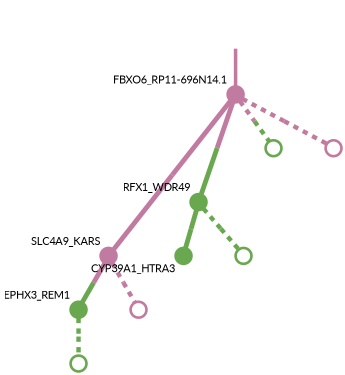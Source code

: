 strict digraph  {
graph[splines=false]; nodesep=0.7; rankdir=TB; ranksep=0.6; forcelabels=true; dpi=600; size=2.5;
0 [color="#c27ba0ff", fillcolor="#c27ba0ff", fixedsize=true, fontname=Lato, fontsize="12pt", height="0.25", label="", penwidth=3, shape=circle, style=filled, xlabel="FBXO6_RP11-696N14.1"];
1 [color="#c27ba0ff", fillcolor="#c27ba0ff", fixedsize=true, fontname=Lato, fontsize="12pt", height="0.25", label="", penwidth=3, shape=circle, style=filled, xlabel=SLC4A9_KARS];
2 [color="#6aa84fff", fillcolor="#6aa84fff", fixedsize=true, fontname=Lato, fontsize="12pt", height="0.25", label="", penwidth=3, shape=circle, style=filled, xlabel=RFX1_WDR49];
5 [color="#6aa84fff", fillcolor="#6aa84fff", fixedsize=true, fontname=Lato, fontsize="12pt", height="0.25", label="", penwidth=3, shape=circle, style=solid, xlabel=""];
8 [color="#c27ba0ff", fillcolor="#c27ba0ff", fixedsize=true, fontname=Lato, fontsize="12pt", height="0.25", label="", penwidth=3, shape=circle, style=solid, xlabel=""];
4 [color="#6aa84fff", fillcolor="#6aa84fff", fixedsize=true, fontname=Lato, fontsize="12pt", height="0.25", label="", penwidth=3, shape=circle, style=filled, xlabel=EPHX3_REM1];
9 [color="#c27ba0ff", fillcolor="#c27ba0ff", fixedsize=true, fontname=Lato, fontsize="12pt", height="0.25", label="", penwidth=3, shape=circle, style=solid, xlabel=""];
3 [color="#6aa84fff", fillcolor="#6aa84fff", fixedsize=true, fontname=Lato, fontsize="12pt", height="0.25", label="", penwidth=3, shape=circle, style=filled, xlabel=CYP39A1_HTRA3];
6 [color="#6aa84fff", fillcolor="#6aa84fff", fixedsize=true, fontname=Lato, fontsize="12pt", height="0.25", label="", penwidth=3, shape=circle, style=solid, xlabel=""];
7 [color="#6aa84fff", fillcolor="#6aa84fff", fixedsize=true, fontname=Lato, fontsize="12pt", height="0.25", label="", penwidth=3, shape=circle, style=solid, xlabel=""];
normal [label="", penwidth=3, style=invis, xlabel="FBXO6_RP11-696N14.1"];
0 -> 1  [arrowsize=0, color="#c27ba0ff;0.5:#c27ba0ff", minlen="3.0", penwidth="5.5", style=solid];
0 -> 2  [arrowsize=0, color="#c27ba0ff;0.5:#6aa84fff", minlen="2.3636362552642822", penwidth="5.5", style=solid];
0 -> 5  [arrowsize=0, color="#c27ba0ff;0.5:#6aa84fff", minlen="1.3636363744735718", penwidth=5, style=dashed];
0 -> 8  [arrowsize=0, color="#c27ba0ff;0.5:#c27ba0ff", minlen="1.3636363744735718", penwidth=5, style=dashed];
1 -> 4  [arrowsize=0, color="#c27ba0ff;0.5:#6aa84fff", minlen="1.7272727489471436", penwidth="5.5", style=solid];
1 -> 9  [arrowsize=0, color="#c27ba0ff;0.5:#c27ba0ff", minlen="1.3636363744735718", penwidth=5, style=dashed];
2 -> 3  [arrowsize=0, color="#6aa84fff;0.5:#6aa84fff", minlen="1.7272727489471436", penwidth="5.5", style=solid];
2 -> 6  [arrowsize=0, color="#6aa84fff;0.5:#6aa84fff", minlen="1.3636363744735718", penwidth=5, style=dashed];
4 -> 7  [arrowsize=0, color="#6aa84fff;0.5:#6aa84fff", minlen="1.3636363744735718", penwidth=5, style=dashed];
normal -> 0  [arrowsize=0, color="#c27ba0ff", label="", penwidth=4, style=solid];
}
